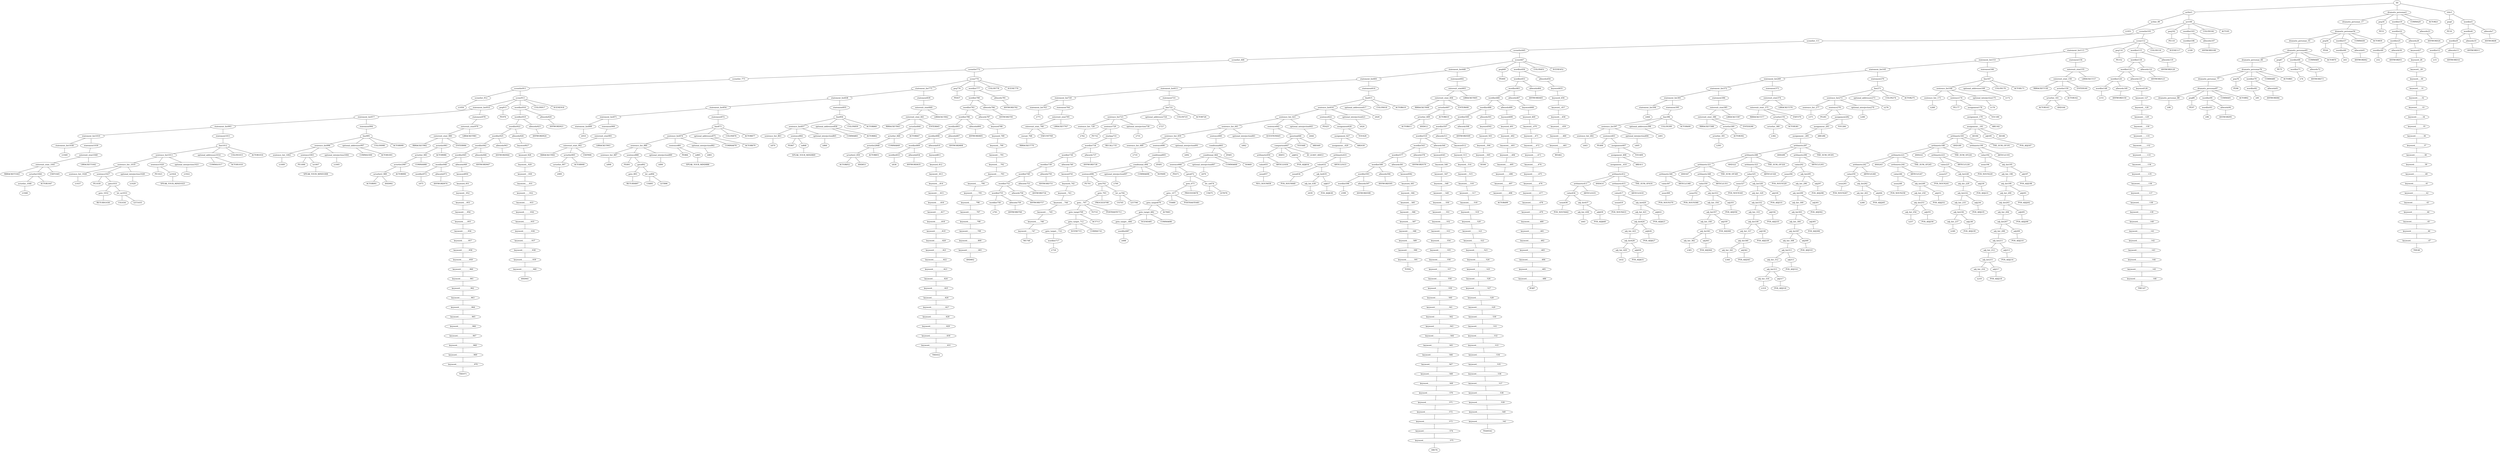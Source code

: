 strict graph {
	S0 -- actlist1
	S0 -- dramatis_personae2
	S0 -- title3

	title3 -- peq4
	title3 -- wordlist5

	wordlist5 -- wordlist6
	wordlist5 -- allwords7

	allwords7 -- ANYWORD8


	wordlist6 -- wordlist9
	wordlist6 -- allwords10

	allwords10 -- ANYWORD11


	wordlist9 -- wordlist12
	wordlist9 -- allwords13

	allwords13 -- ANYWORD14


	wordlist12 -- λ15

	peq4 -- PE16


	dramatis_personae2 -- dramatis_personae_17
	dramatis_personae2 -- peq18
	dramatis_personae2 -- wordlist19
	dramatis_personae2 -- COMMA20
	dramatis_personae2 -- ACTOR21



	wordlist19 -- wordlist22
	wordlist19 -- allwords23

	allwords23 -- ANYWORD24


	wordlist22 -- wordlist25
	wordlist22 -- allwords26

	allwords26 -- keyword27

	keyword27 -- keyword_28

	keyword_28 -- keyword__29

	keyword__29 -- keyword___30

	keyword___30 -- keyword____31

	keyword____31 -- keyword_____32

	keyword_____32 -- keyword______33

	keyword______33 -- keyword_______34

	keyword_______34 -- keyword________35

	keyword________35 -- keyword_________36

	keyword_________36 -- keyword__________37

	keyword__________37 -- keyword___________38

	keyword___________38 -- keyword____________39

	keyword____________39 -- keyword_____________40

	keyword_____________40 -- keyword______________41

	keyword______________41 -- keyword_______________42

	keyword_______________42 -- keyword________________43

	keyword________________43 -- keyword_________________44

	keyword_________________44 -- keyword__________________45

	keyword__________________45 -- keyword___________________46

	keyword___________________46 -- keyword____________________47

	keyword____________________47 -- THE48


	wordlist25 -- wordlist49
	wordlist25 -- allwords50

	allwords50 -- ANYWORD51


	wordlist49 -- λ52

	peq18 -- PE53


	dramatis_personae_17 -- dramatis_personae54

	dramatis_personae54 -- dramatis_personae_55
	dramatis_personae54 -- peq56
	dramatis_personae54 -- wordlist57
	dramatis_personae54 -- COMMA58
	dramatis_personae54 -- ACTOR59



	wordlist57 -- wordlist60
	wordlist57 -- allwords61

	allwords61 -- ANYWORD62


	wordlist60 -- λ63

	peq56 -- PE64


	dramatis_personae_55 -- dramatis_personae65

	dramatis_personae65 -- dramatis_personae_66
	dramatis_personae65 -- peq67
	dramatis_personae65 -- wordlist68
	dramatis_personae65 -- COMMA69
	dramatis_personae65 -- ACTOR70



	wordlist68 -- wordlist71
	wordlist68 -- allwords72

	allwords72 -- ANYWORD73


	wordlist71 -- λ74

	peq67 -- PE75


	dramatis_personae_66 -- dramatis_personae76

	dramatis_personae76 -- dramatis_personae_77
	dramatis_personae76 -- peq78
	dramatis_personae76 -- wordlist79
	dramatis_personae76 -- COMMA80
	dramatis_personae76 -- ACTOR81



	wordlist79 -- wordlist82
	wordlist79 -- allwords83

	allwords83 -- ANYWORD84


	wordlist82 -- λ85

	peq78 -- PE86


	dramatis_personae_77 -- dramatis_personae87

	dramatis_personae87 -- dramatis_personae_88
	dramatis_personae87 -- peq89
	dramatis_personae87 -- wordlist90
	dramatis_personae87 -- COMMA91
	dramatis_personae87 -- ACTOR92



	wordlist90 -- wordlist93
	wordlist90 -- allwords94

	allwords94 -- ANYWORD95


	wordlist93 -- λ96

	peq89 -- PE97


	dramatis_personae_88 -- λ98

	actlist1 -- actlist_99
	actlist1 -- act100

	act100 -- scenelist101
	act100 -- peq102
	act100 -- wordlist103
	act100 -- COLON104
	act100 -- ACT105



	wordlist103 -- wordlist106
	wordlist103 -- allwords107

	allwords107 -- ANYWORD108


	wordlist106 -- λ109

	peq102 -- PE110


	scenelist101 -- scenelist_111
	scenelist101 -- scene112

	scene112 -- statement_list113
	scene112 -- peq114
	scene112 -- wordlist115
	scene112 -- COLON116
	scene112 -- SCENE117



	wordlist115 -- wordlist118
	wordlist115 -- allwords119

	allwords119 -- ANYWORD120


	wordlist118 -- wordlist121
	wordlist118 -- allwords122

	allwords122 -- ANYWORD123


	wordlist121 -- wordlist124
	wordlist121 -- allwords125

	allwords125 -- keyword126

	keyword126 -- keyword_127

	keyword_127 -- keyword__128

	keyword__128 -- keyword___129

	keyword___129 -- keyword____130

	keyword____130 -- keyword_____131

	keyword_____131 -- keyword______132

	keyword______132 -- keyword_______133

	keyword_______133 -- keyword________134

	keyword________134 -- keyword_________135

	keyword_________135 -- keyword__________136

	keyword__________136 -- keyword___________137

	keyword___________137 -- keyword____________138

	keyword____________138 -- keyword_____________139

	keyword_____________139 -- keyword______________140

	keyword______________140 -- keyword_______________141

	keyword_______________141 -- keyword________________142

	keyword________________142 -- keyword_________________143

	keyword_________________143 -- keyword__________________144

	keyword__________________144 -- keyword___________________145

	keyword___________________145 -- keyword____________________146

	keyword____________________146 -- THE147


	wordlist124 -- wordlist148
	wordlist124 -- allwords149

	allwords149 -- ANYWORD150


	wordlist148 -- λ151

	peq114 -- PE152


	statement_list113 -- statement_list153
	statement_list113 -- statement154

	statement154 -- enterexit_stmt155

	enterexit_stmt155 -- enterexit_stmt_156
	enterexit_stmt155 -- LBRACKET157


	enterexit_stmt_156 -- RBRACKET158
	enterexit_stmt_156 -- actorlist159
	enterexit_stmt_156 -- ENTER160


	actorlist159 -- actorlist_161
	actorlist159 -- ACTOR162


	actorlist_161 -- ACTOR163
	actorlist_161 -- AND164




	statement_list153 -- statement_list165
	statement_list153 -- statement166

	statement166 -- line167

	line167 -- sentence_list168
	line167 -- optional_addressee169
	line167 -- COLON170
	line167 -- ACTOR171



	optional_addressee169 -- λ172

	sentence_list168 -- sentence_list_173
	sentence_list168 -- sentence174
	sentence_list168 -- optional_interjection175

	optional_interjection175 -- λ176

	sentence174 -- PE177
	sentence174 -- assignment178

	assignment178 -- assignment_179
	assignment178 -- YOU180


	assignment_179 -- assignment__181
	assignment_179 -- ARE182


	assignment__181 -- arithmetic183
	assignment__181 -- AS184
	assignment__181 -- adj185
	assignment__181 -- AS186


	adj185 -- POS_ADJ187



	arithmetic183 -- arithmetic188
	arithmetic183 -- AND189
	arithmetic183 -- arithmetic190
	arithmetic183 -- THE_SUM_OF191


	arithmetic190 -- value192
	arithmetic190 -- ARTICLE193


	value192 -- noun194
	value192 -- adj_list195

	adj_list195 -- adj_list_196
	adj_list195 -- adj197

	adj197 -- POS_ADJ198


	adj_list_196 -- adj_list199

	adj_list199 -- adj_list_200
	adj_list199 -- adj201

	adj201 -- POS_ADJ202


	adj_list_200 -- adj_list203

	adj_list203 -- adj_list_204
	adj_list203 -- adj205

	adj205 -- POS_ADJ206


	adj_list_204 -- adj_list207

	adj_list207 -- adj_list_208
	adj_list207 -- adj209

	adj209 -- POS_ADJ210


	adj_list_208 -- adj_list211

	adj_list211 -- adj_list_212
	adj_list211 -- adj213

	adj213 -- POS_ADJ214


	adj_list_212 -- adj_list215

	adj_list215 -- adj_list_216
	adj_list215 -- adj217

	adj217 -- POS_ADJ218


	adj_list_216 -- λ219

	noun194 -- POS_NOUN220



	arithmetic188 -- arithmetic221
	arithmetic188 -- AND222
	arithmetic188 -- arithmetic223
	arithmetic188 -- THE_SUM_OF224


	arithmetic223 -- value225
	arithmetic223 -- ARTICLE226


	value225 -- noun227
	value225 -- adj_list228

	adj_list228 -- adj_list_229
	adj_list228 -- adj230

	adj230 -- POS_ADJ231


	adj_list_229 -- adj_list232

	adj_list232 -- adj_list_233
	adj_list232 -- adj234

	adj234 -- POS_ADJ235


	adj_list_233 -- adj_list236

	adj_list236 -- adj_list_237
	adj_list236 -- adj238

	adj238 -- POS_ADJ239


	adj_list_237 -- λ240

	noun227 -- POS_NOUN241



	arithmetic221 -- arithmetic242
	arithmetic221 -- AND243
	arithmetic221 -- arithmetic244
	arithmetic221 -- THE_SUM_OF245


	arithmetic244 -- value246
	arithmetic244 -- ARTICLE247


	value246 -- noun248
	value246 -- adj_list249

	adj_list249 -- adj_list_250
	adj_list249 -- adj251

	adj251 -- POS_ADJ252


	adj_list_250 -- adj_list253

	adj_list253 -- adj_list_254
	adj_list253 -- adj255

	adj255 -- POS_ADJ256


	adj_list_254 -- λ257

	noun248 -- POS_NOUN258



	arithmetic242 -- value259
	arithmetic242 -- ARTICLE260


	value259 -- noun261
	value259 -- adj_list262

	adj_list262 -- adj_list_263
	adj_list262 -- adj264

	adj264 -- POS_ADJ265


	adj_list_263 -- λ266

	noun261 -- POS_NOUN267



	sentence_list_173 -- λ268

	statement_list165 -- statement_list269
	statement_list165 -- statement270

	statement270 -- line271

	line271 -- sentence_list272
	line271 -- optional_addressee273
	line271 -- COLON274
	line271 -- ACTOR275



	optional_addressee273 -- λ276

	sentence_list272 -- sentence_list_277
	sentence_list272 -- sentence278
	sentence_list272 -- optional_interjection279

	optional_interjection279 -- λ280

	sentence278 -- PE281
	sentence278 -- assignment282

	assignment282 -- assignment_283
	assignment282 -- YOU284


	assignment_283 -- assignment__285
	assignment_283 -- ARE286


	assignment__285 -- arithmetic287

	arithmetic287 -- arithmetic288
	arithmetic287 -- AND289
	arithmetic287 -- arithmetic290
	arithmetic287 -- THE_SUM_OF291


	arithmetic290 -- value292
	arithmetic290 -- ARTICLE293


	value292 -- noun294
	value292 -- adj_list295

	adj_list295 -- adj_list_296
	adj_list295 -- adj297

	adj297 -- POS_ADJ298


	adj_list_296 -- adj_list299

	adj_list299 -- adj_list_300
	adj_list299 -- adj301

	adj301 -- POS_ADJ302


	adj_list_300 -- adj_list303

	adj_list303 -- adj_list_304
	adj_list303 -- adj305

	adj305 -- POS_ADJ306


	adj_list_304 -- adj_list307

	adj_list307 -- adj_list_308
	adj_list307 -- adj309

	adj309 -- POS_ADJ310


	adj_list_308 -- adj_list311

	adj_list311 -- adj_list_312
	adj_list311 -- adj313

	adj313 -- POS_ADJ314


	adj_list_312 -- adj_list315

	adj_list315 -- adj_list_316
	adj_list315 -- adj317

	adj317 -- POS_ADJ318


	adj_list_316 -- λ319

	noun294 -- POS_NOUN320



	arithmetic288 -- arithmetic321
	arithmetic288 -- AND322
	arithmetic288 -- arithmetic323
	arithmetic288 -- THE_SUM_OF324


	arithmetic323 -- value325
	arithmetic323 -- ARTICLE326


	value325 -- noun327
	value325 -- adj_list328

	adj_list328 -- adj_list_329
	adj_list328 -- adj330

	adj330 -- POS_ADJ331


	adj_list_329 -- adj_list332

	adj_list332 -- adj_list_333
	adj_list332 -- adj334

	adj334 -- POS_ADJ335


	adj_list_333 -- adj_list336

	adj_list336 -- adj_list_337
	adj_list336 -- adj338

	adj338 -- POS_ADJ339


	adj_list_337 -- adj_list340

	adj_list340 -- adj_list_341
	adj_list340 -- adj342

	adj342 -- POS_ADJ343


	adj_list_341 -- λ344

	noun327 -- POS_NOUN345



	arithmetic321 -- arithmetic346
	arithmetic321 -- AND347
	arithmetic321 -- arithmetic348
	arithmetic321 -- THE_SUM_OF349


	arithmetic348 -- value350
	arithmetic348 -- ARTICLE351


	value350 -- noun352
	value350 -- adj_list353

	adj_list353 -- adj_list_354
	adj_list353 -- adj355

	adj355 -- POS_ADJ356


	adj_list_354 -- adj_list357

	adj_list357 -- adj_list_358
	adj_list357 -- adj359

	adj359 -- POS_ADJ360


	adj_list_358 -- adj_list361

	adj_list361 -- adj_list_362
	adj_list361 -- adj363

	adj363 -- POS_ADJ364


	adj_list_362 -- λ365

	noun352 -- POS_NOUN366



	arithmetic346 -- value367
	arithmetic346 -- ARTICLE368


	value367 -- noun369

	noun369 -- POS_NOUN370



	sentence_list_277 -- λ371

	statement_list269 -- statement_list372
	statement_list269 -- statement373

	statement373 -- enterexit_stmt374

	enterexit_stmt374 -- enterexit_stmt_375
	enterexit_stmt374 -- LBRACKET376


	enterexit_stmt_375 -- RBRACKET377
	enterexit_stmt_375 -- actorlist378
	enterexit_stmt_375 -- EXIT379


	actorlist378 -- actorlist_380
	actorlist378 -- ACTOR381


	actorlist_380 -- λ382


	statement_list372 -- statement_list383
	statement_list372 -- statement384

	statement384 -- enterexit_stmt385

	enterexit_stmt385 -- enterexit_stmt_386
	enterexit_stmt385 -- LBRACKET387


	enterexit_stmt_386 -- RBRACKET388
	enterexit_stmt_386 -- actorlist389
	enterexit_stmt_386 -- ENTER390


	actorlist389 -- actorlist_391
	actorlist389 -- ACTOR392


	actorlist_391 -- λ393


	statement_list383 -- statement_list394
	statement_list383 -- statement395

	statement395 -- line396

	line396 -- sentence_list397
	line396 -- optional_addressee398
	line396 -- COLON399
	line396 -- ACTOR400



	optional_addressee398 -- λ401

	sentence_list397 -- sentence_list_402
	sentence_list397 -- sentence403
	sentence_list397 -- optional_interjection404

	optional_interjection404 -- λ405

	sentence403 -- PE406
	sentence403 -- assignment407

	assignment407 -- assignment_408
	assignment407 -- YOU409


	assignment_408 -- assignment__410
	assignment_408 -- ARE411


	assignment__410 -- arithmetic412

	arithmetic412 -- arithmetic413
	arithmetic412 -- AND414
	arithmetic412 -- arithmetic415
	arithmetic412 -- THE_SUM_OF416


	arithmetic415 -- value417
	arithmetic415 -- ARTICLE418


	value417 -- noun419
	value417 -- adj_list420

	adj_list420 -- adj_list_421
	adj_list420 -- adj422

	adj422 -- POS_ADJ423


	adj_list_421 -- adj_list424

	adj_list424 -- adj_list_425
	adj_list424 -- adj426

	adj426 -- POS_ADJ427


	adj_list_425 -- adj_list428

	adj_list428 -- adj_list_429
	adj_list428 -- adj430

	adj430 -- POS_ADJ431


	adj_list_429 -- λ432

	noun419 -- POS_NOUN433



	arithmetic413 -- value434
	arithmetic413 -- ARTICLE435


	value434 -- noun436
	value434 -- adj_list437

	adj_list437 -- adj_list_438
	adj_list437 -- adj439

	adj439 -- POS_ADJ440


	adj_list_438 -- λ441

	noun436 -- POS_NOUN442



	sentence_list_402 -- λ443

	statement_list394 -- λ444

	scenelist_111 -- scenelist445

	scenelist445 -- scenelist_446
	scenelist445 -- scene447

	scene447 -- statement_list448
	scene447 -- peq449
	scene447 -- wordlist450
	scene447 -- COLON451
	scene447 -- SCENE452



	wordlist450 -- wordlist453
	wordlist450 -- allwords454

	allwords454 -- keyword455

	keyword455 -- keyword_456

	keyword_456 -- keyword__457

	keyword__457 -- keyword___458

	keyword___458 -- keyword____459

	keyword____459 -- keyword_____460

	keyword_____460 -- keyword______461

	keyword______461 -- WE462


	wordlist453 -- wordlist463
	wordlist453 -- allwords464

	allwords464 -- ANYWORD465


	wordlist463 -- wordlist466
	wordlist463 -- allwords467

	allwords467 -- keyword468

	keyword468 -- keyword_469

	keyword_469 -- keyword__470

	keyword__470 -- keyword___471

	keyword___471 -- keyword____472

	keyword____472 -- keyword_____473

	keyword_____473 -- keyword______474

	keyword______474 -- keyword_______475

	keyword_______475 -- keyword________476

	keyword________476 -- keyword_________477

	keyword_________477 -- keyword__________478

	keyword__________478 -- keyword___________479

	keyword___________479 -- keyword____________480

	keyword____________480 -- keyword_____________481

	keyword_____________481 -- keyword______________482

	keyword______________482 -- keyword_______________483

	keyword_______________483 -- keyword________________484

	keyword________________484 -- keyword_________________485

	keyword_________________485 -- keyword__________________486

	keyword__________________486 -- IF487


	wordlist466 -- wordlist488
	wordlist466 -- allwords489

	allwords489 -- keyword490

	keyword490 -- keyword_491

	keyword_491 -- keyword__492

	keyword__492 -- keyword___493

	keyword___493 -- keyword____494

	keyword____494 -- keyword_____495

	keyword_____495 -- keyword______496

	keyword______496 -- keyword_______497

	keyword_______497 -- keyword________498

	keyword________498 -- ACTOR499


	wordlist488 -- wordlist500
	wordlist488 -- allwords501

	allwords501 -- keyword502

	keyword502 -- keyword_503

	keyword_503 -- keyword__504

	keyword__504 -- keyword___505

	keyword___505 -- IS506


	wordlist500 -- wordlist507
	wordlist500 -- allwords508

	allwords508 -- ANYWORD509


	wordlist507 -- wordlist510
	wordlist507 -- allwords511

	allwords511 -- keyword512

	keyword512 -- keyword_513

	keyword_513 -- keyword__514

	keyword__514 -- keyword___515

	keyword___515 -- keyword____516

	keyword____516 -- keyword_____517

	keyword_____517 -- keyword______518

	keyword______518 -- keyword_______519

	keyword_______519 -- keyword________520

	keyword________520 -- keyword_________521

	keyword_________521 -- keyword__________522

	keyword__________522 -- keyword___________523

	keyword___________523 -- keyword____________524

	keyword____________524 -- keyword_____________525

	keyword_____________525 -- keyword______________526

	keyword______________526 -- keyword_______________527

	keyword_______________527 -- keyword________________528

	keyword________________528 -- keyword_________________529

	keyword_________________529 -- keyword__________________530

	keyword__________________530 -- keyword___________________531

	keyword___________________531 -- keyword____________________532

	keyword____________________532 -- keyword_____________________533

	keyword_____________________533 -- keyword______________________534

	keyword______________________534 -- keyword_______________________535

	keyword_______________________535 -- keyword________________________536

	keyword________________________536 -- keyword_________________________537

	keyword_________________________537 -- keyword__________________________538

	keyword__________________________538 -- keyword___________________________539

	keyword___________________________539 -- keyword____________________________540

	keyword____________________________540 -- keyword_____________________________541

	keyword_____________________________541 -- THAN542


	wordlist510 -- wordlist543
	wordlist510 -- allwords544

	allwords544 -- keyword545

	keyword545 -- keyword_546

	keyword_546 -- keyword__547

	keyword__547 -- keyword___548

	keyword___548 -- keyword____549

	keyword____549 -- keyword_____550

	keyword_____550 -- keyword______551

	keyword______551 -- keyword_______552

	keyword_______552 -- keyword________553

	keyword________553 -- keyword_________554

	keyword_________554 -- keyword__________555

	keyword__________555 -- keyword___________556

	keyword___________556 -- keyword____________557

	keyword____________557 -- keyword_____________558

	keyword_____________558 -- keyword______________559

	keyword______________559 -- keyword_______________560

	keyword_______________560 -- keyword________________561

	keyword________________561 -- keyword_________________562

	keyword_________________562 -- keyword__________________563

	keyword__________________563 -- keyword___________________564

	keyword___________________564 -- keyword____________________565

	keyword____________________565 -- keyword_____________________566

	keyword_____________________566 -- keyword______________________567

	keyword______________________567 -- keyword_______________________568

	keyword_______________________568 -- keyword________________________569

	keyword________________________569 -- keyword_________________________570

	keyword_________________________570 -- keyword__________________________571

	keyword__________________________571 -- keyword___________________________572

	keyword___________________________572 -- keyword____________________________573

	keyword____________________________573 -- keyword_____________________________574

	keyword_____________________________574 -- keyword______________________________575

	keyword______________________________575 -- OR576


	wordlist543 -- wordlist577
	wordlist543 -- allwords578

	allwords578 -- ANYWORD579


	wordlist577 -- wordlist580
	wordlist577 -- allwords581

	allwords581 -- keyword582

	keyword582 -- keyword_583

	keyword_583 -- keyword__584

	keyword__584 -- keyword___585

	keyword___585 -- keyword____586

	keyword____586 -- keyword_____587

	keyword_____587 -- keyword______588

	keyword______588 -- keyword_______589

	keyword_______589 -- keyword________590

	keyword________590 -- keyword_________591

	keyword_________591 -- TO592


	wordlist580 -- wordlist593
	wordlist580 -- allwords594

	allwords594 -- ANYWORD595


	wordlist593 -- wordlist596
	wordlist593 -- allwords597

	allwords597 -- ANYWORD598


	wordlist596 -- λ599

	peq449 -- PE600


	statement_list448 -- statement_list601
	statement_list448 -- statement602

	statement602 -- enterexit_stmt603

	enterexit_stmt603 -- enterexit_stmt_604
	enterexit_stmt603 -- LBRACKET605


	enterexit_stmt_604 -- RBRACKET606
	enterexit_stmt_604 -- actorlist607
	enterexit_stmt_604 -- ENTER608


	actorlist607 -- actorlist_609
	actorlist607 -- ACTOR610


	actorlist_609 -- ACTOR611
	actorlist_609 -- AND612




	statement_list601 -- statement_list613
	statement_list601 -- statement614

	statement614 -- line615

	line615 -- sentence_list616
	line615 -- optional_addressee617
	line615 -- COLON618
	line615 -- ACTOR619



	optional_addressee617 -- λ620

	sentence_list616 -- sentence_list_621
	sentence_list616 -- sentence622
	sentence_list616 -- optional_interjection623

	optional_interjection623 -- λ624

	sentence622 -- PE625
	sentence622 -- assignment626

	assignment626 -- assignment_627
	assignment626 -- YOU628


	assignment_627 -- assignment__629
	assignment_627 -- ARE630


	assignment__629 -- arithmetic631

	arithmetic631 -- value632
	arithmetic631 -- ARTICLE633


	value632 -- noun634
	value632 -- adj_list635

	adj_list635 -- adj_list_636
	adj_list635 -- adj637

	adj637 -- POS_ADJ638


	adj_list_636 -- λ639

	noun634 -- POS_NOUN640



	sentence_list_621 -- sentence_list_641
	sentence_list_621 -- sentence642
	sentence_list_621 -- optional_interjection643

	optional_interjection643 -- λ644

	sentence642 -- QUESTION645
	sentence642 -- question646

	question646 -- comparison647
	question646 -- YOU648
	question646 -- ARE649



	comparison647 -- arithmetic650
	comparison647 -- AS651
	comparison647 -- adj652
	comparison647 -- AT_LEAST_AS653


	adj652 -- POS_ADJ654



	arithmetic650 -- value655
	arithmetic650 -- ARTICLE656


	value655 -- noun657

	noun657 -- NEG_NOUN658



	sentence_list_641 -- sentence_list_659
	sentence_list_641 -- sentence660
	sentence_list_641 -- optional_interjection661

	optional_interjection661 -- λ662

	sentence660 -- conditional663

	conditional663 -- conditional_664
	conditional663 -- IF665


	conditional_664 -- sentence666
	conditional_664 -- optional_interjection667
	conditional_664 -- COMMA668
	conditional_664 -- SO669



	optional_interjection667 -- λ670

	sentence666 -- PE671
	sentence666 -- goto672

	goto672 -- goto_673
	goto672 -- let_us674

	let_us674 -- US675
	let_us674 -- LET676



	goto_673 -- goto__677
	goto_673 -- PROCEED678


	goto__677 -- goto_target679
	goto__677 -- TO680
	goto__677 -- POSTHASTE681



	goto_target679 -- goto_target_682
	goto_target679 -- ACT683


	goto_target_682 -- goto_target__684
	goto_target_682 -- SCENE685
	goto_target_682 -- COMMA686



	goto_target__684 -- wordlist687

	wordlist687 -- λ688


	sentence_list_659 -- sentence_list_689
	sentence_list_659 -- sentence690
	sentence_list_659 -- optional_interjection691

	optional_interjection691 -- λ692

	sentence690 -- conditional693

	conditional693 -- conditional_694
	conditional693 -- IF695


	conditional_694 -- sentence696
	conditional_694 -- optional_interjection697
	conditional_694 -- COMMA698
	conditional_694 -- NOT699



	optional_interjection697 -- λ700

	sentence696 -- PE701
	sentence696 -- goto702

	goto702 -- goto_703
	goto702 -- let_us704

	let_us704 -- US705
	let_us704 -- LET706



	goto_703 -- goto__707
	goto_703 -- PROCEED708


	goto__707 -- goto_target709
	goto__707 -- TO710
	goto__707 -- POSTHASTE711



	goto_target709 -- goto_target_712
	goto_target709 -- ACT713


	goto_target_712 -- goto_target__714
	goto_target_712 -- SCENE715
	goto_target_712 -- COMMA716



	goto_target__714 -- wordlist717

	wordlist717 -- λ718


	sentence_list_689 -- λ719

	statement_list613 -- statement_list720
	statement_list613 -- statement721

	statement721 -- line722

	line722 -- sentence_list723
	line722 -- optional_addressee724
	line722 -- COLON725
	line722 -- ACTOR726



	optional_addressee724 -- λ727

	sentence_list723 -- sentence_list_728
	sentence_list723 -- sentence729
	sentence_list723 -- optional_interjection730

	optional_interjection730 -- λ731

	sentence729 -- PE732
	sentence729 -- stackop733

	stackop733 -- wordlist734
	stackop733 -- RECALL735


	wordlist734 -- wordlist736
	wordlist734 -- allwords737

	allwords737 -- ANYWORD738


	wordlist736 -- wordlist739
	wordlist736 -- allwords740

	allwords740 -- keyword741

	keyword741 -- keyword_742

	keyword_742 -- keyword__743

	keyword__743 -- keyword___744

	keyword___744 -- keyword____745

	keyword____745 -- keyword_____746

	keyword_____746 -- keyword______747

	keyword______747 -- WE748


	wordlist739 -- wordlist749
	wordlist739 -- allwords750

	allwords750 -- ANYWORD751


	wordlist749 -- wordlist752
	wordlist749 -- allwords753

	allwords753 -- ANYWORD754


	wordlist752 -- wordlist755
	wordlist752 -- allwords756

	allwords756 -- ANYWORD757


	wordlist755 -- wordlist758
	wordlist755 -- allwords759

	allwords759 -- ANYWORD760


	wordlist758 -- λ761


	sentence_list_728 -- λ762

	statement_list720 -- statement_list763
	statement_list720 -- statement764

	statement764 -- enterexit_stmt765

	enterexit_stmt765 -- enterexit_stmt_766
	enterexit_stmt765 -- LBRACKET767


	enterexit_stmt_766 -- exeunt_768
	enterexit_stmt_766 -- EXEUNT769


	exeunt_768 -- RBRACKET770


	statement_list763 -- λ771

	scenelist_446 -- scenelist772

	scenelist772 -- scenelist_773
	scenelist772 -- scene774

	scene774 -- statement_list775
	scene774 -- peq776
	scene774 -- wordlist777
	scene774 -- COLON778
	scene774 -- SCENE779



	wordlist777 -- wordlist780
	wordlist777 -- allwords781

	allwords781 -- ANYWORD782


	wordlist780 -- wordlist783
	wordlist780 -- allwords784

	allwords784 -- ANYWORD785


	wordlist783 -- wordlist786
	wordlist783 -- allwords787

	allwords787 -- keyword788

	keyword788 -- keyword_789

	keyword_789 -- keyword__790

	keyword__790 -- keyword___791

	keyword___791 -- keyword____792

	keyword____792 -- keyword_____793

	keyword_____793 -- keyword______794

	keyword______794 -- keyword_______795

	keyword_______795 -- keyword________796

	keyword________796 -- keyword_________797

	keyword_________797 -- keyword__________798

	keyword__________798 -- keyword___________799

	keyword___________799 -- keyword____________800

	keyword____________800 -- keyword_____________801

	keyword_____________801 -- AND802


	wordlist786 -- wordlist803
	wordlist786 -- allwords804

	allwords804 -- ANYWORD805


	wordlist803 -- wordlist806
	wordlist803 -- allwords807

	allwords807 -- ANYWORD808


	wordlist806 -- wordlist809
	wordlist806 -- allwords810

	allwords810 -- keyword811

	keyword811 -- keyword_812

	keyword_812 -- keyword__813

	keyword__813 -- keyword___814

	keyword___814 -- keyword____815

	keyword____815 -- keyword_____816

	keyword_____816 -- keyword______817

	keyword______817 -- keyword_______818

	keyword_______818 -- keyword________819

	keyword________819 -- keyword_________820

	keyword_________820 -- keyword__________821

	keyword__________821 -- keyword___________822

	keyword___________822 -- keyword____________823

	keyword____________823 -- keyword_____________824

	keyword_____________824 -- keyword______________825

	keyword______________825 -- keyword_______________826

	keyword_______________826 -- keyword________________827

	keyword________________827 -- keyword_________________828

	keyword_________________828 -- keyword__________________829

	keyword__________________829 -- keyword___________________830

	keyword___________________830 -- keyword____________________831

	keyword____________________831 -- THE832


	wordlist809 -- wordlist833
	wordlist809 -- allwords834

	allwords834 -- ANYWORD835


	wordlist833 -- λ836

	peq776 -- PE837


	statement_list775 -- statement_list838
	statement_list775 -- statement839

	statement839 -- enterexit_stmt840

	enterexit_stmt840 -- enterexit_stmt_841
	enterexit_stmt840 -- LBRACKET842


	enterexit_stmt_841 -- RBRACKET843
	enterexit_stmt_841 -- actorlist844
	enterexit_stmt_841 -- ENTER845


	actorlist844 -- actorlist_846
	actorlist844 -- ACTOR847


	actorlist_846 -- actorlist2848
	actorlist_846 -- COMMA849


	actorlist2848 -- actorlist2_850
	actorlist2848 -- ACTOR851


	actorlist2_850 -- ACTOR852
	actorlist2_850 -- AND853




	statement_list838 -- statement_list854
	statement_list838 -- statement855

	statement855 -- line856

	line856 -- sentence_list857
	line856 -- optional_addressee858
	line856 -- COLON859
	line856 -- ACTOR860



	optional_addressee858 -- COMMA861
	optional_addressee858 -- ACTOR862



	sentence_list857 -- sentence_list_863
	sentence_list857 -- sentence864
	sentence_list857 -- optional_interjection865

	optional_interjection865 -- λ866

	sentence864 -- PE867
	sentence864 -- io868

	io868 -- SPEAK_YOUR_MIND869



	sentence_list_863 -- λ870

	statement_list854 -- statement_list871
	statement_list854 -- statement872

	statement872 -- line873

	line873 -- sentence_list874
	line873 -- optional_addressee875
	line873 -- COLON876
	line873 -- ACTOR877



	optional_addressee875 -- COMMA878
	optional_addressee875 -- ACTOR879



	sentence_list874 -- sentence_list_880
	sentence_list874 -- sentence881
	sentence_list874 -- optional_interjection882

	optional_interjection882 -- λ883

	sentence881 -- PE884
	sentence881 -- io885

	io885 -- SPEAK_YOUR_MIND886



	sentence_list_880 -- sentence_list_887
	sentence_list_880 -- sentence888
	sentence_list_880 -- optional_interjection889

	optional_interjection889 -- λ890

	sentence888 -- PE891
	sentence888 -- goto892

	goto892 -- goto_893
	goto892 -- let_us894

	let_us894 -- US895
	let_us894 -- LET896



	goto_893 -- RETURN897



	sentence_list_887 -- λ898

	statement_list871 -- statement_list899
	statement_list871 -- statement900

	statement900 -- enterexit_stmt901

	enterexit_stmt901 -- enterexit_stmt_902
	enterexit_stmt901 -- LBRACKET903


	enterexit_stmt_902 -- RBRACKET904
	enterexit_stmt_902 -- actorlist905
	enterexit_stmt_902 -- EXIT906


	actorlist905 -- actorlist_907
	actorlist905 -- ACTOR908


	actorlist_907 -- λ909


	statement_list899 -- λ910

	scenelist_773 -- scenelist911

	scenelist911 -- scenelist_912
	scenelist911 -- scene913

	scene913 -- statement_list914
	scene913 -- peq915
	scene913 -- wordlist916
	scene913 -- COLON917
	scene913 -- SCENE918



	wordlist916 -- wordlist919
	wordlist916 -- allwords920

	allwords920 -- ANYWORD921


	wordlist919 -- wordlist922
	wordlist919 -- allwords923

	allwords923 -- ANYWORD924


	wordlist922 -- wordlist925
	wordlist922 -- allwords926

	allwords926 -- keyword927

	keyword927 -- keyword_928

	keyword_928 -- keyword__929

	keyword__929 -- keyword___930

	keyword___930 -- keyword____931

	keyword____931 -- keyword_____932

	keyword_____932 -- keyword______933

	keyword______933 -- keyword_______934

	keyword_______934 -- keyword________935

	keyword________935 -- keyword_________936

	keyword_________936 -- keyword__________937

	keyword__________937 -- keyword___________938

	keyword___________938 -- keyword____________939

	keyword____________939 -- keyword_____________940

	keyword_____________940 -- AND941


	wordlist925 -- wordlist942
	wordlist925 -- allwords943

	allwords943 -- ANYWORD944


	wordlist942 -- wordlist945
	wordlist942 -- allwords946

	allwords946 -- ANYWORD947


	wordlist945 -- wordlist948
	wordlist945 -- allwords949

	allwords949 -- keyword950

	keyword950 -- keyword_951

	keyword_951 -- keyword__952

	keyword__952 -- keyword___953

	keyword___953 -- keyword____954

	keyword____954 -- keyword_____955

	keyword_____955 -- keyword______956

	keyword______956 -- keyword_______957

	keyword_______957 -- keyword________958

	keyword________958 -- keyword_________959

	keyword_________959 -- keyword__________960

	keyword__________960 -- keyword___________961

	keyword___________961 -- keyword____________962

	keyword____________962 -- keyword_____________963

	keyword_____________963 -- keyword______________964

	keyword______________964 -- keyword_______________965

	keyword_______________965 -- keyword________________966

	keyword________________966 -- keyword_________________967

	keyword_________________967 -- keyword__________________968

	keyword__________________968 -- keyword___________________969

	keyword___________________969 -- keyword____________________970

	keyword____________________970 -- THE971


	wordlist948 -- wordlist972
	wordlist948 -- allwords973

	allwords973 -- ANYWORD974


	wordlist972 -- λ975

	peq915 -- PE976


	statement_list914 -- statement_list977
	statement_list914 -- statement978

	statement978 -- enterexit_stmt979

	enterexit_stmt979 -- enterexit_stmt_980
	enterexit_stmt979 -- LBRACKET981


	enterexit_stmt_980 -- RBRACKET982
	enterexit_stmt_980 -- actorlist983
	enterexit_stmt_980 -- ENTER984


	actorlist983 -- actorlist_985
	actorlist983 -- ACTOR986


	actorlist_985 -- actorlist2987
	actorlist_985 -- COMMA988


	actorlist2987 -- actorlist2_989
	actorlist2987 -- ACTOR990


	actorlist2_989 -- ACTOR991
	actorlist2_989 -- AND992




	statement_list977 -- statement_list993
	statement_list977 -- statement994

	statement994 -- line995

	line995 -- sentence_list996
	line995 -- optional_addressee997
	line995 -- COLON998
	line995 -- ACTOR999



	optional_addressee997 -- COMMA1000
	optional_addressee997 -- ACTOR1001



	sentence_list996 -- sentence_list_1002
	sentence_list996 -- sentence1003
	sentence_list996 -- optional_interjection1004

	optional_interjection1004 -- λ1005

	sentence1003 -- PE1006
	sentence1003 -- io1007

	io1007 -- SPEAK_YOUR_MIND1008



	sentence_list_1002 -- λ1009

	statement_list993 -- statement_list1010
	statement_list993 -- statement1011

	statement1011 -- line1012

	line1012 -- sentence_list1013
	line1012 -- optional_addressee1014
	line1012 -- COLON1015
	line1012 -- ACTOR1016



	optional_addressee1014 -- COMMA1017
	optional_addressee1014 -- ACTOR1018



	sentence_list1013 -- sentence_list_1019
	sentence_list1013 -- sentence1020
	sentence_list1013 -- optional_interjection1021

	optional_interjection1021 -- λ1022

	sentence1020 -- PE1023
	sentence1020 -- io1024

	io1024 -- SPEAK_YOUR_MIND1025



	sentence_list_1019 -- sentence_list_1026
	sentence_list_1019 -- sentence1027
	sentence_list_1019 -- optional_interjection1028

	optional_interjection1028 -- λ1029

	sentence1027 -- PE1030
	sentence1027 -- goto1031

	goto1031 -- goto_1032
	goto1031 -- let_us1033

	let_us1033 -- US1034
	let_us1033 -- LET1035



	goto_1032 -- RETURN1036



	sentence_list_1026 -- λ1037

	statement_list1010 -- statement_list1038
	statement_list1010 -- statement1039

	statement1039 -- enterexit_stmt1040

	enterexit_stmt1040 -- enterexit_stmt_1041
	enterexit_stmt1040 -- LBRACKET1042


	enterexit_stmt_1041 -- RBRACKET1043
	enterexit_stmt_1041 -- actorlist1044
	enterexit_stmt_1041 -- EXIT1045


	actorlist1044 -- actorlist_1046
	actorlist1044 -- ACTOR1047


	actorlist_1046 -- λ1048


	statement_list1038 -- λ1049

	scenelist_912 -- λ1050

	actlist_99 -- λ1051


}